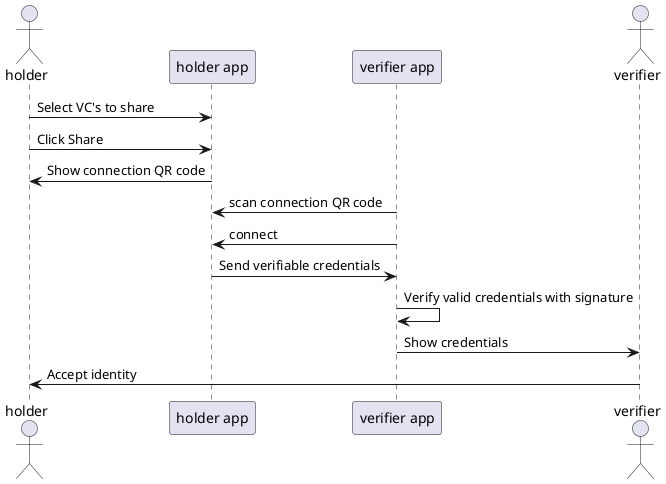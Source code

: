@startuml show identity
actor holder
participant "holder app" as ha
participant "verifier app" as va
actor verifier

holder -> ha : Select VC's to share
holder -> ha : Click Share
ha -> holder : Show connection QR code
va -> ha : scan connection QR code
va -> ha : connect
ha -> va : Send verifiable credentials
va -> va : Verify valid credentials with signature
va -> verifier : Show credentials
verifier -> holder : Accept identity

@enduml
